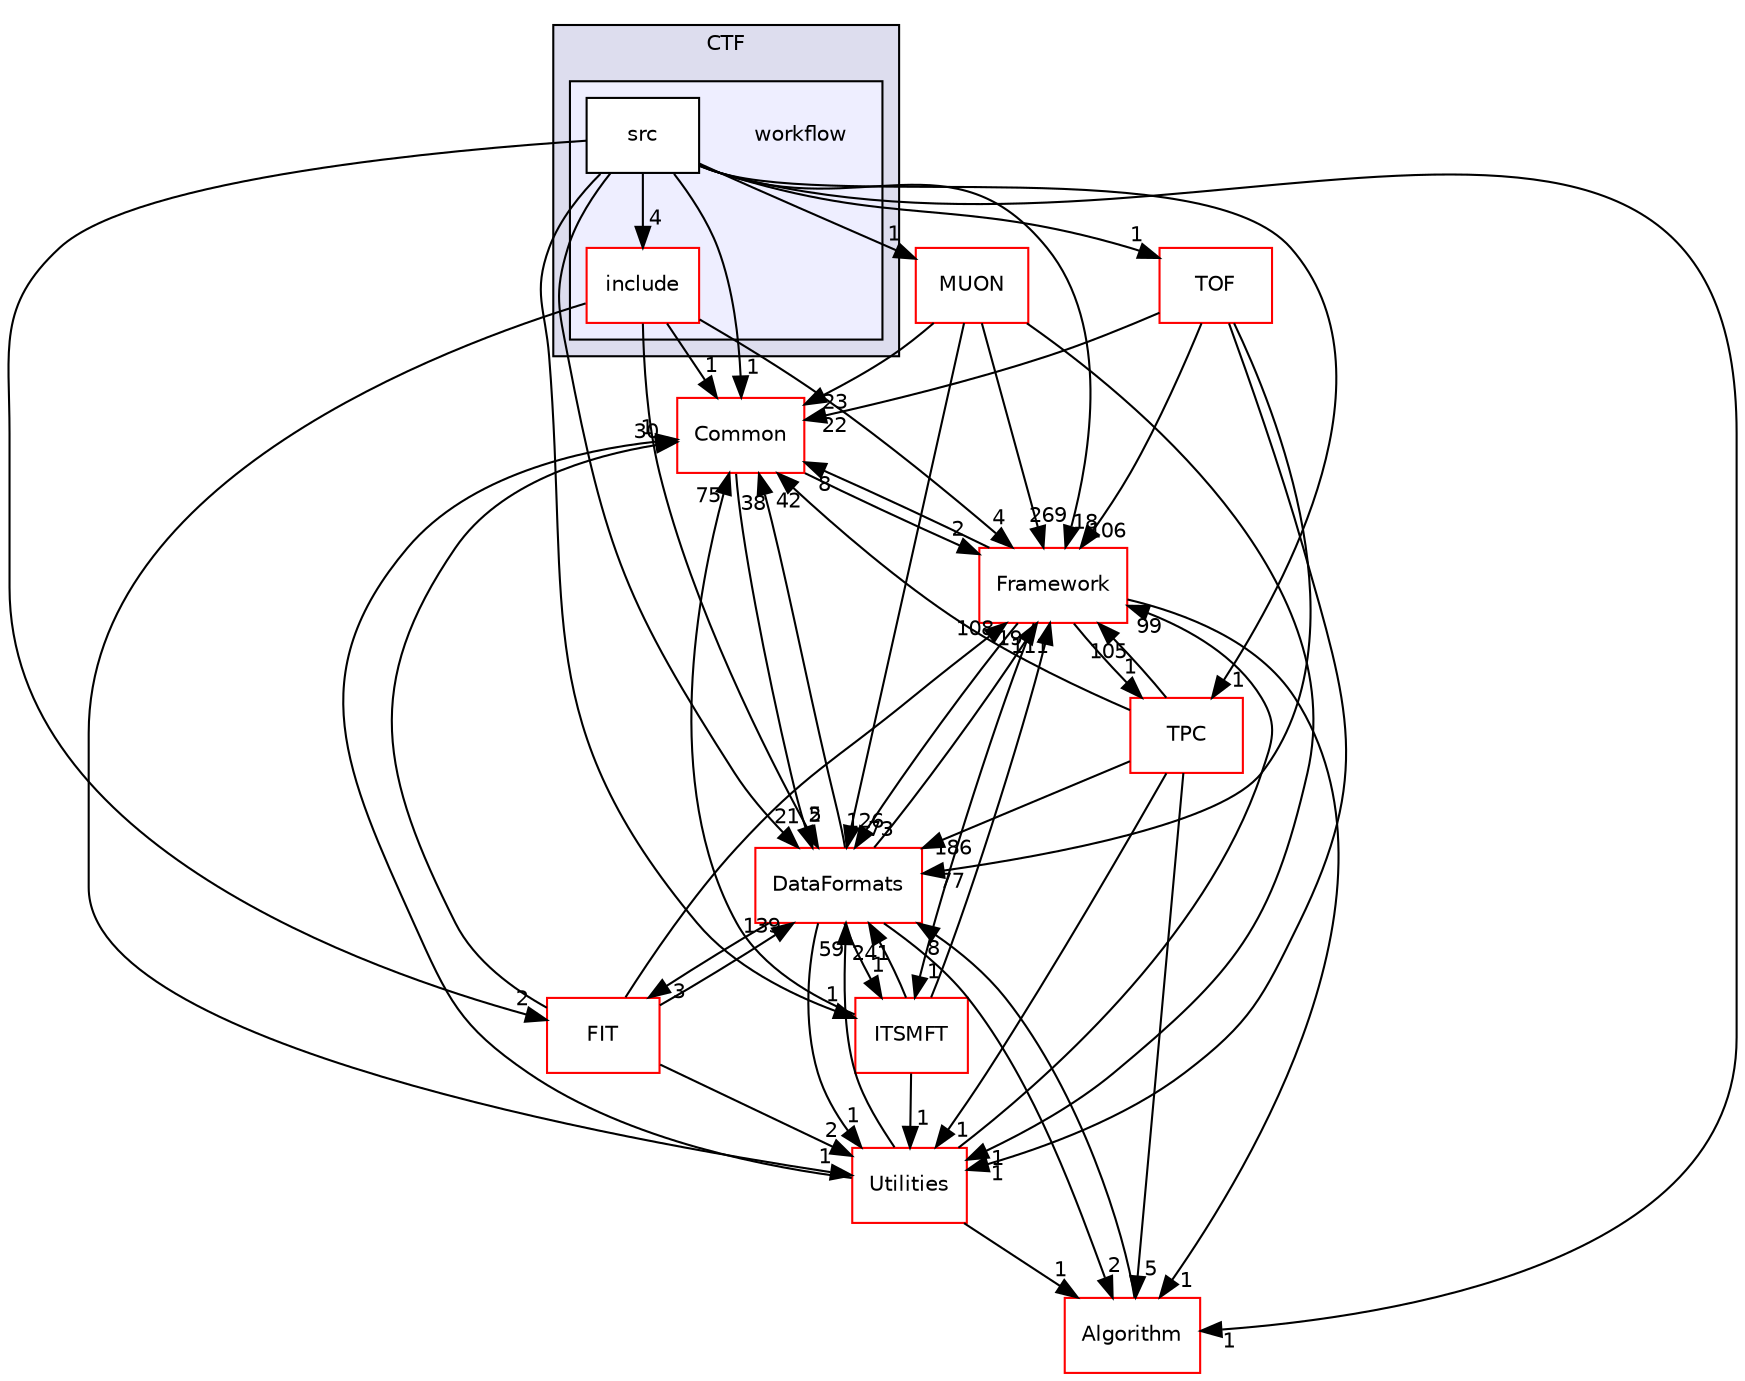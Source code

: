 digraph "/home/travis/build/AliceO2Group/AliceO2/Detectors/CTF/workflow" {
  bgcolor=transparent;
  compound=true
  node [ fontsize="10", fontname="Helvetica"];
  edge [ labelfontsize="10", labelfontname="Helvetica"];
  subgraph clusterdir_22c28337d94ed0b7d4c6655ee55d3b27 {
    graph [ bgcolor="#ddddee", pencolor="black", label="CTF" fontname="Helvetica", fontsize="10", URL="dir_22c28337d94ed0b7d4c6655ee55d3b27.html"]
  subgraph clusterdir_60bab4a80e8540917b3a9a0f6e3beabd {
    graph [ bgcolor="#eeeeff", pencolor="black", label="" URL="dir_60bab4a80e8540917b3a9a0f6e3beabd.html"];
    dir_60bab4a80e8540917b3a9a0f6e3beabd [shape=plaintext label="workflow"];
    dir_f880e19344c61eaaaff98e6bc913348a [shape=box label="include" color="red" fillcolor="white" style="filled" URL="dir_f880e19344c61eaaaff98e6bc913348a.html"];
    dir_0975f3a41b875e2b4566cea931b99e77 [shape=box label="src" color="black" fillcolor="white" style="filled" URL="dir_0975f3a41b875e2b4566cea931b99e77.html"];
  }
  }
  dir_1cc233fd3b1202b9dad36810b41b97af [shape=box label="MUON" color="red" URL="dir_1cc233fd3b1202b9dad36810b41b97af.html"];
  dir_4ab6b4cc6a7edbff49100e9123df213f [shape=box label="Common" color="red" URL="dir_4ab6b4cc6a7edbff49100e9123df213f.html"];
  dir_d14e88a79bca429480864605ee348cef [shape=box label="FIT" color="red" URL="dir_d14e88a79bca429480864605ee348cef.html"];
  dir_a597e8e061b11201a1dff411feb10d0b [shape=box label="TPC" color="red" URL="dir_a597e8e061b11201a1dff411feb10d0b.html"];
  dir_b05a5fa85f84bfc9013183c9d87f9a36 [shape=box label="Utilities" color="red" URL="dir_b05a5fa85f84bfc9013183c9d87f9a36.html"];
  dir_1306292b77b40360479b729ac9ee7efe [shape=box label="ITSMFT" color="red" URL="dir_1306292b77b40360479b729ac9ee7efe.html"];
  dir_8ba487e25de5ee77e05e9dce7582cb98 [shape=box label="Algorithm" color="red" URL="dir_8ba487e25de5ee77e05e9dce7582cb98.html"];
  dir_577c839d346a264df4e9e588ca2a45dd [shape=box label="TOF" color="red" URL="dir_577c839d346a264df4e9e588ca2a45dd.html"];
  dir_bcbb2cf9a3d3d83e5515c82071a07177 [shape=box label="Framework" color="red" URL="dir_bcbb2cf9a3d3d83e5515c82071a07177.html"];
  dir_2171f7ec022c5423887b07c69b2f5b48 [shape=box label="DataFormats" color="red" URL="dir_2171f7ec022c5423887b07c69b2f5b48.html"];
  dir_f880e19344c61eaaaff98e6bc913348a->dir_4ab6b4cc6a7edbff49100e9123df213f [headlabel="1", labeldistance=1.5 headhref="dir_000447_000036.html"];
  dir_f880e19344c61eaaaff98e6bc913348a->dir_b05a5fa85f84bfc9013183c9d87f9a36 [headlabel="1", labeldistance=1.5 headhref="dir_000447_000638.html"];
  dir_f880e19344c61eaaaff98e6bc913348a->dir_bcbb2cf9a3d3d83e5515c82071a07177 [headlabel="4", labeldistance=1.5 headhref="dir_000447_000063.html"];
  dir_f880e19344c61eaaaff98e6bc913348a->dir_2171f7ec022c5423887b07c69b2f5b48 [headlabel="5", labeldistance=1.5 headhref="dir_000447_000090.html"];
  dir_4ab6b4cc6a7edbff49100e9123df213f->dir_bcbb2cf9a3d3d83e5515c82071a07177 [headlabel="2", labeldistance=1.5 headhref="dir_000036_000063.html"];
  dir_4ab6b4cc6a7edbff49100e9123df213f->dir_2171f7ec022c5423887b07c69b2f5b48 [headlabel="2", labeldistance=1.5 headhref="dir_000036_000090.html"];
  dir_1cc233fd3b1202b9dad36810b41b97af->dir_4ab6b4cc6a7edbff49100e9123df213f [headlabel="23", labeldistance=1.5 headhref="dir_000132_000036.html"];
  dir_1cc233fd3b1202b9dad36810b41b97af->dir_b05a5fa85f84bfc9013183c9d87f9a36 [headlabel="1", labeldistance=1.5 headhref="dir_000132_000638.html"];
  dir_1cc233fd3b1202b9dad36810b41b97af->dir_bcbb2cf9a3d3d83e5515c82071a07177 [headlabel="269", labeldistance=1.5 headhref="dir_000132_000063.html"];
  dir_1cc233fd3b1202b9dad36810b41b97af->dir_2171f7ec022c5423887b07c69b2f5b48 [headlabel="126", labeldistance=1.5 headhref="dir_000132_000090.html"];
  dir_0975f3a41b875e2b4566cea931b99e77->dir_f880e19344c61eaaaff98e6bc913348a [headlabel="4", labeldistance=1.5 headhref="dir_000449_000447.html"];
  dir_0975f3a41b875e2b4566cea931b99e77->dir_4ab6b4cc6a7edbff49100e9123df213f [headlabel="1", labeldistance=1.5 headhref="dir_000449_000036.html"];
  dir_0975f3a41b875e2b4566cea931b99e77->dir_1cc233fd3b1202b9dad36810b41b97af [headlabel="1", labeldistance=1.5 headhref="dir_000449_000132.html"];
  dir_0975f3a41b875e2b4566cea931b99e77->dir_d14e88a79bca429480864605ee348cef [headlabel="2", labeldistance=1.5 headhref="dir_000449_000180.html"];
  dir_0975f3a41b875e2b4566cea931b99e77->dir_a597e8e061b11201a1dff411feb10d0b [headlabel="1", labeldistance=1.5 headhref="dir_000449_000059.html"];
  dir_0975f3a41b875e2b4566cea931b99e77->dir_1306292b77b40360479b729ac9ee7efe [headlabel="1", labeldistance=1.5 headhref="dir_000449_000053.html"];
  dir_0975f3a41b875e2b4566cea931b99e77->dir_8ba487e25de5ee77e05e9dce7582cb98 [headlabel="1", labeldistance=1.5 headhref="dir_000449_000000.html"];
  dir_0975f3a41b875e2b4566cea931b99e77->dir_577c839d346a264df4e9e588ca2a45dd [headlabel="1", labeldistance=1.5 headhref="dir_000449_000154.html"];
  dir_0975f3a41b875e2b4566cea931b99e77->dir_bcbb2cf9a3d3d83e5515c82071a07177 [headlabel="18", labeldistance=1.5 headhref="dir_000449_000063.html"];
  dir_0975f3a41b875e2b4566cea931b99e77->dir_2171f7ec022c5423887b07c69b2f5b48 [headlabel="21", labeldistance=1.5 headhref="dir_000449_000090.html"];
  dir_d14e88a79bca429480864605ee348cef->dir_4ab6b4cc6a7edbff49100e9123df213f [headlabel="30", labeldistance=1.5 headhref="dir_000180_000036.html"];
  dir_d14e88a79bca429480864605ee348cef->dir_b05a5fa85f84bfc9013183c9d87f9a36 [headlabel="2", labeldistance=1.5 headhref="dir_000180_000638.html"];
  dir_d14e88a79bca429480864605ee348cef->dir_bcbb2cf9a3d3d83e5515c82071a07177 [headlabel="108", labeldistance=1.5 headhref="dir_000180_000063.html"];
  dir_d14e88a79bca429480864605ee348cef->dir_2171f7ec022c5423887b07c69b2f5b48 [headlabel="139", labeldistance=1.5 headhref="dir_000180_000090.html"];
  dir_a597e8e061b11201a1dff411feb10d0b->dir_4ab6b4cc6a7edbff49100e9123df213f [headlabel="42", labeldistance=1.5 headhref="dir_000059_000036.html"];
  dir_a597e8e061b11201a1dff411feb10d0b->dir_b05a5fa85f84bfc9013183c9d87f9a36 [headlabel="1", labeldistance=1.5 headhref="dir_000059_000638.html"];
  dir_a597e8e061b11201a1dff411feb10d0b->dir_8ba487e25de5ee77e05e9dce7582cb98 [headlabel="5", labeldistance=1.5 headhref="dir_000059_000000.html"];
  dir_a597e8e061b11201a1dff411feb10d0b->dir_bcbb2cf9a3d3d83e5515c82071a07177 [headlabel="105", labeldistance=1.5 headhref="dir_000059_000063.html"];
  dir_a597e8e061b11201a1dff411feb10d0b->dir_2171f7ec022c5423887b07c69b2f5b48 [headlabel="186", labeldistance=1.5 headhref="dir_000059_000090.html"];
  dir_b05a5fa85f84bfc9013183c9d87f9a36->dir_4ab6b4cc6a7edbff49100e9123df213f [headlabel="1", labeldistance=1.5 headhref="dir_000638_000036.html"];
  dir_b05a5fa85f84bfc9013183c9d87f9a36->dir_8ba487e25de5ee77e05e9dce7582cb98 [headlabel="1", labeldistance=1.5 headhref="dir_000638_000000.html"];
  dir_b05a5fa85f84bfc9013183c9d87f9a36->dir_bcbb2cf9a3d3d83e5515c82071a07177 [headlabel="99", labeldistance=1.5 headhref="dir_000638_000063.html"];
  dir_b05a5fa85f84bfc9013183c9d87f9a36->dir_2171f7ec022c5423887b07c69b2f5b48 [headlabel="59", labeldistance=1.5 headhref="dir_000638_000090.html"];
  dir_1306292b77b40360479b729ac9ee7efe->dir_4ab6b4cc6a7edbff49100e9123df213f [headlabel="75", labeldistance=1.5 headhref="dir_000053_000036.html"];
  dir_1306292b77b40360479b729ac9ee7efe->dir_b05a5fa85f84bfc9013183c9d87f9a36 [headlabel="1", labeldistance=1.5 headhref="dir_000053_000638.html"];
  dir_1306292b77b40360479b729ac9ee7efe->dir_bcbb2cf9a3d3d83e5515c82071a07177 [headlabel="111", labeldistance=1.5 headhref="dir_000053_000063.html"];
  dir_1306292b77b40360479b729ac9ee7efe->dir_2171f7ec022c5423887b07c69b2f5b48 [headlabel="241", labeldistance=1.5 headhref="dir_000053_000090.html"];
  dir_8ba487e25de5ee77e05e9dce7582cb98->dir_2171f7ec022c5423887b07c69b2f5b48 [headlabel="8", labeldistance=1.5 headhref="dir_000000_000090.html"];
  dir_577c839d346a264df4e9e588ca2a45dd->dir_4ab6b4cc6a7edbff49100e9123df213f [headlabel="22", labeldistance=1.5 headhref="dir_000154_000036.html"];
  dir_577c839d346a264df4e9e588ca2a45dd->dir_b05a5fa85f84bfc9013183c9d87f9a36 [headlabel="1", labeldistance=1.5 headhref="dir_000154_000638.html"];
  dir_577c839d346a264df4e9e588ca2a45dd->dir_bcbb2cf9a3d3d83e5515c82071a07177 [headlabel="106", labeldistance=1.5 headhref="dir_000154_000063.html"];
  dir_577c839d346a264df4e9e588ca2a45dd->dir_2171f7ec022c5423887b07c69b2f5b48 [headlabel="77", labeldistance=1.5 headhref="dir_000154_000090.html"];
  dir_bcbb2cf9a3d3d83e5515c82071a07177->dir_4ab6b4cc6a7edbff49100e9123df213f [headlabel="8", labeldistance=1.5 headhref="dir_000063_000036.html"];
  dir_bcbb2cf9a3d3d83e5515c82071a07177->dir_a597e8e061b11201a1dff411feb10d0b [headlabel="1", labeldistance=1.5 headhref="dir_000063_000059.html"];
  dir_bcbb2cf9a3d3d83e5515c82071a07177->dir_1306292b77b40360479b729ac9ee7efe [headlabel="1", labeldistance=1.5 headhref="dir_000063_000053.html"];
  dir_bcbb2cf9a3d3d83e5515c82071a07177->dir_8ba487e25de5ee77e05e9dce7582cb98 [headlabel="1", labeldistance=1.5 headhref="dir_000063_000000.html"];
  dir_bcbb2cf9a3d3d83e5515c82071a07177->dir_2171f7ec022c5423887b07c69b2f5b48 [headlabel="73", labeldistance=1.5 headhref="dir_000063_000090.html"];
  dir_2171f7ec022c5423887b07c69b2f5b48->dir_4ab6b4cc6a7edbff49100e9123df213f [headlabel="38", labeldistance=1.5 headhref="dir_000090_000036.html"];
  dir_2171f7ec022c5423887b07c69b2f5b48->dir_d14e88a79bca429480864605ee348cef [headlabel="3", labeldistance=1.5 headhref="dir_000090_000180.html"];
  dir_2171f7ec022c5423887b07c69b2f5b48->dir_b05a5fa85f84bfc9013183c9d87f9a36 [headlabel="1", labeldistance=1.5 headhref="dir_000090_000638.html"];
  dir_2171f7ec022c5423887b07c69b2f5b48->dir_1306292b77b40360479b729ac9ee7efe [headlabel="1", labeldistance=1.5 headhref="dir_000090_000053.html"];
  dir_2171f7ec022c5423887b07c69b2f5b48->dir_8ba487e25de5ee77e05e9dce7582cb98 [headlabel="2", labeldistance=1.5 headhref="dir_000090_000000.html"];
  dir_2171f7ec022c5423887b07c69b2f5b48->dir_bcbb2cf9a3d3d83e5515c82071a07177 [headlabel="19", labeldistance=1.5 headhref="dir_000090_000063.html"];
}
